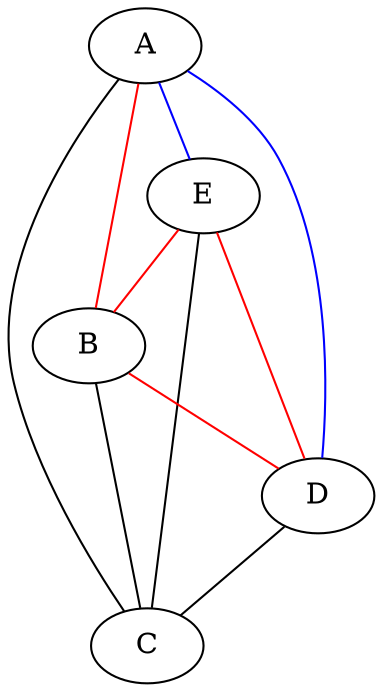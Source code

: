 strict graph "" {
A;
E;
B;
D;
C;
A -- E  [color=blue];
A -- B  [color=red];
A -- C  [color=black];
A -- D  [color=blue];
E -- B  [color=red];
E -- D  [color=red];
E -- C  [color=black];
B -- D  [color=red];
B -- C  [color=black];
D -- C  [color=black];
}
